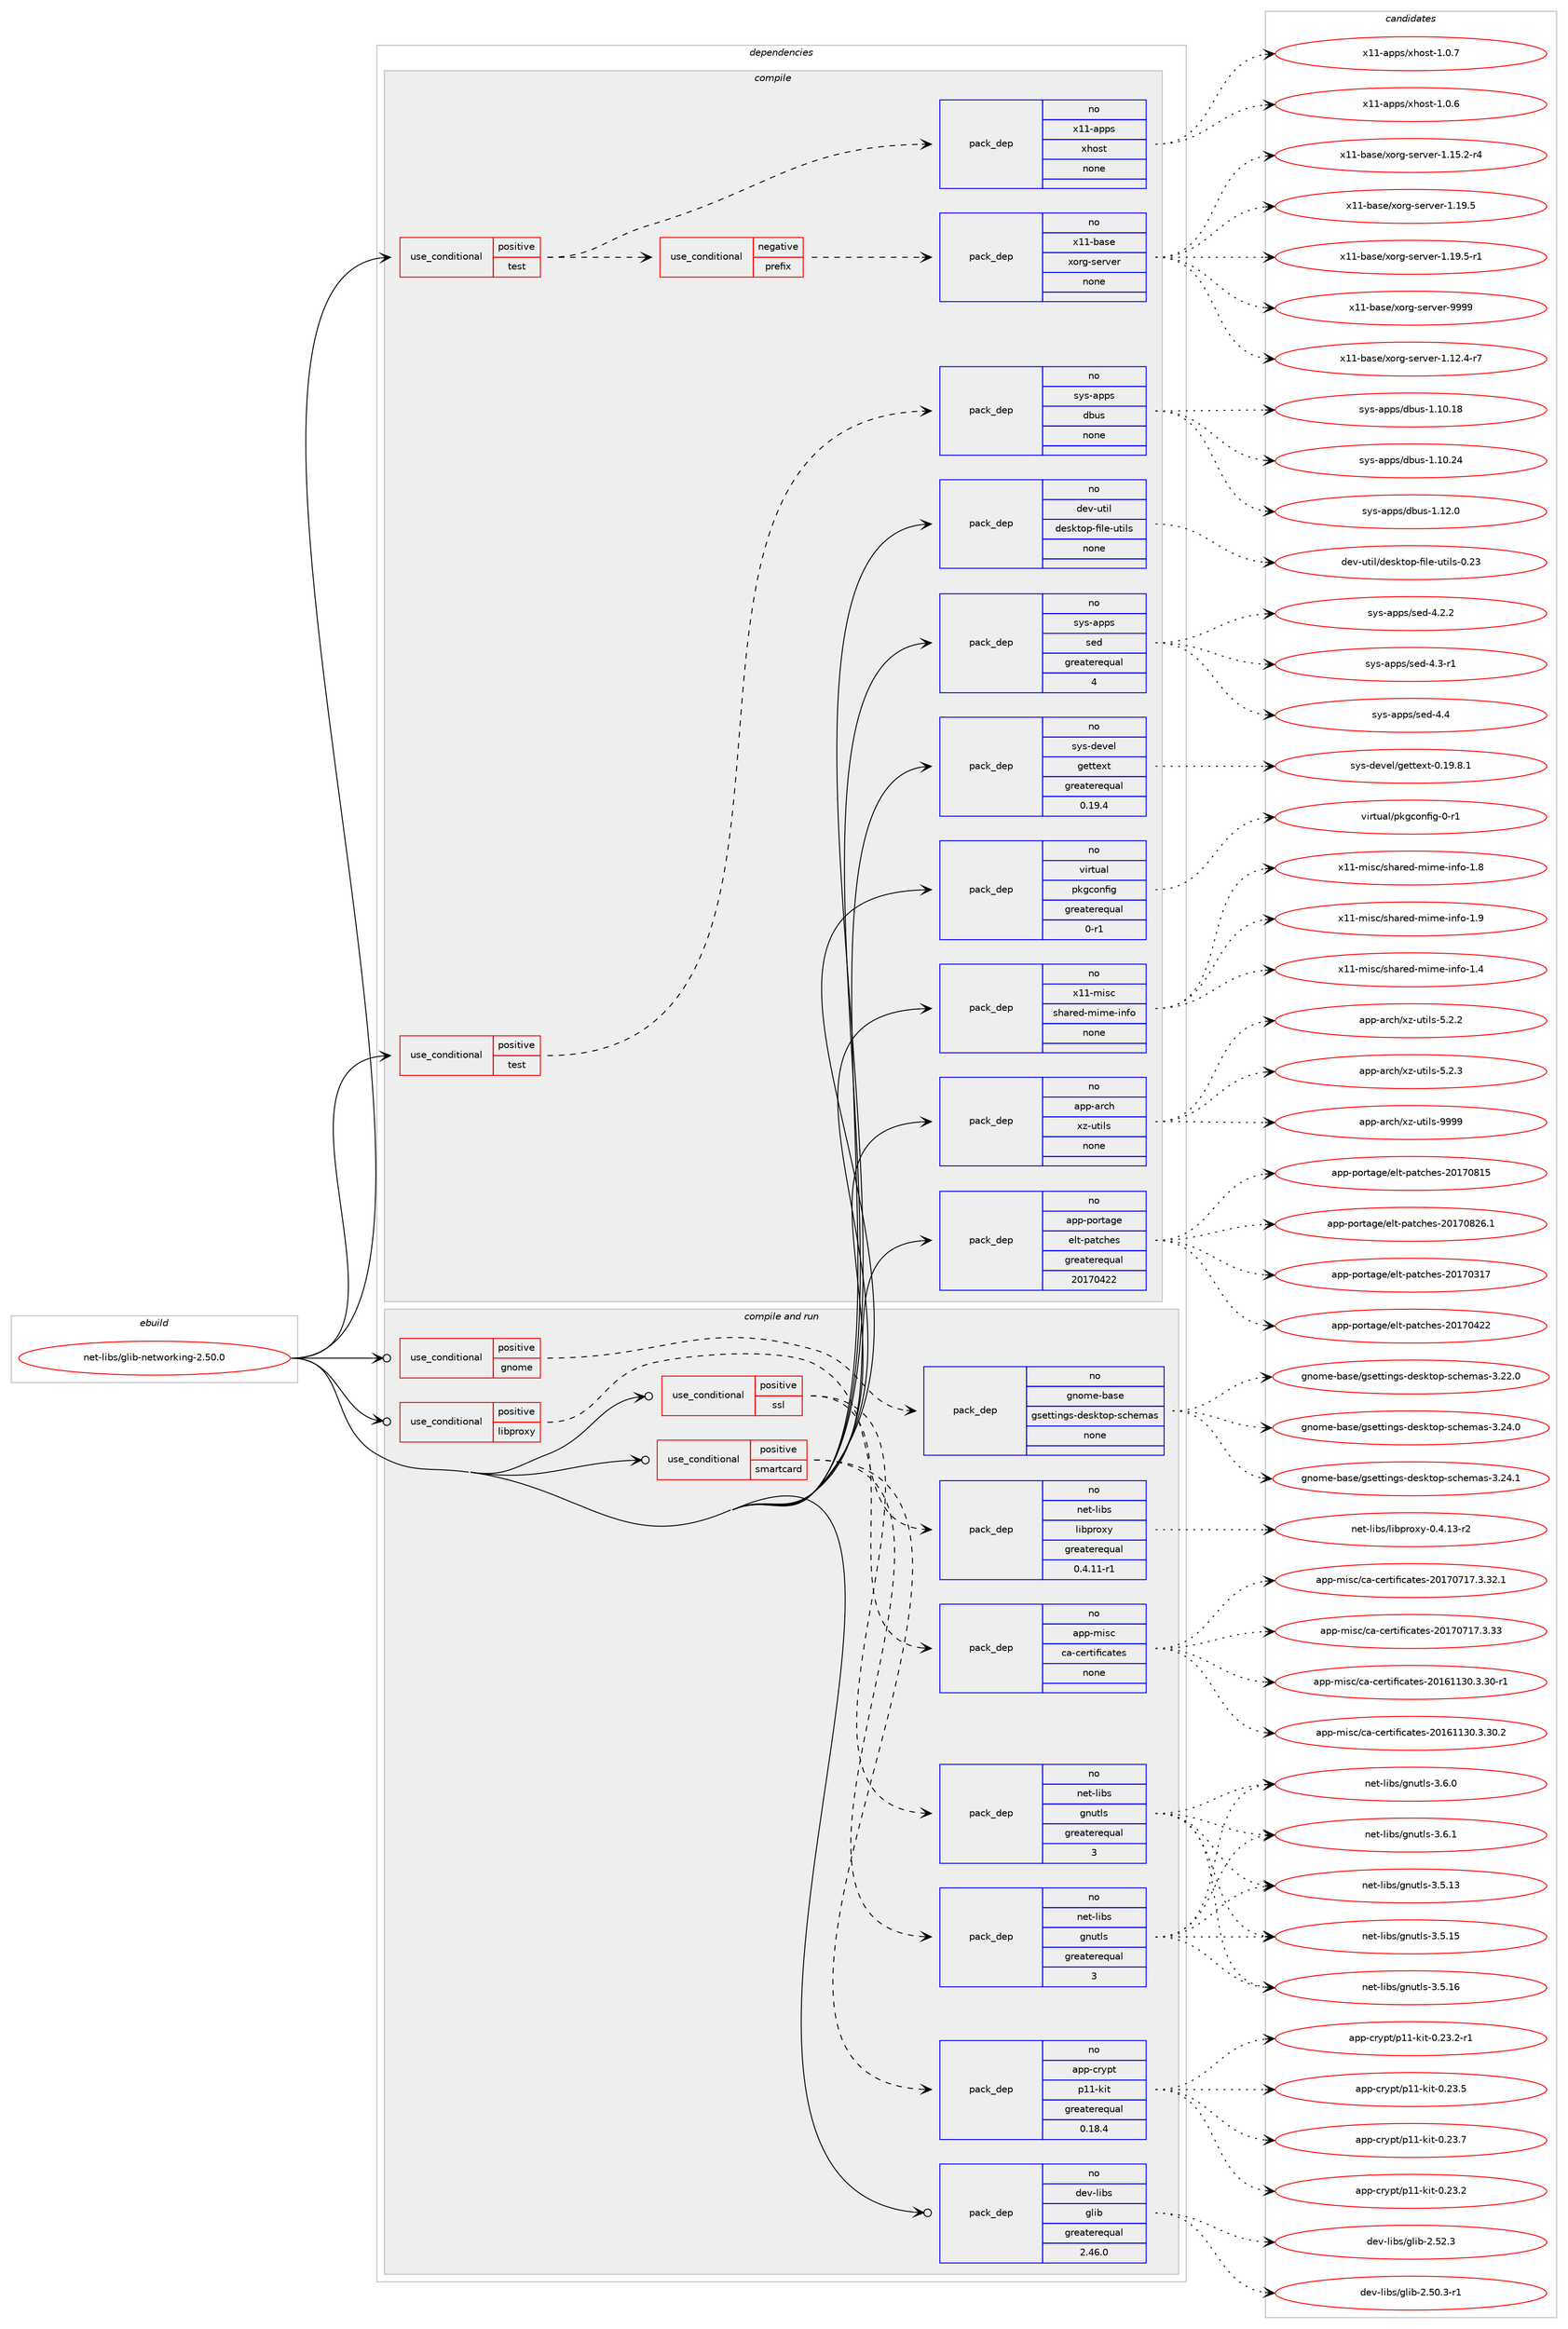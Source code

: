 digraph prolog {

# *************
# Graph options
# *************

newrank=true;
concentrate=true;
compound=true;
graph [rankdir=LR,fontname=Helvetica,fontsize=10,ranksep=1.5];#, ranksep=2.5, nodesep=0.2];
edge  [arrowhead=vee];
node  [fontname=Helvetica,fontsize=10];

# **********
# The ebuild
# **********

subgraph cluster_leftcol {
color=gray;
rank=same;
label=<<i>ebuild</i>>;
id [label="net-libs/glib-networking-2.50.0", color=red, width=4, href="../net-libs/glib-networking-2.50.0.svg"];
}

# ****************
# The dependencies
# ****************

subgraph cluster_midcol {
color=gray;
label=<<i>dependencies</i>>;
subgraph cluster_compile {
fillcolor="#eeeeee";
style=filled;
label=<<i>compile</i>>;
subgraph cond102960 {
dependency415935 [label=<<TABLE BORDER="0" CELLBORDER="1" CELLSPACING="0" CELLPADDING="4"><TR><TD ROWSPAN="3" CELLPADDING="10">use_conditional</TD></TR><TR><TD>positive</TD></TR><TR><TD>test</TD></TR></TABLE>>, shape=none, color=red];
subgraph cond102961 {
dependency415936 [label=<<TABLE BORDER="0" CELLBORDER="1" CELLSPACING="0" CELLPADDING="4"><TR><TD ROWSPAN="3" CELLPADDING="10">use_conditional</TD></TR><TR><TD>negative</TD></TR><TR><TD>prefix</TD></TR></TABLE>>, shape=none, color=red];
subgraph pack306065 {
dependency415937 [label=<<TABLE BORDER="0" CELLBORDER="1" CELLSPACING="0" CELLPADDING="4" WIDTH="220"><TR><TD ROWSPAN="6" CELLPADDING="30">pack_dep</TD></TR><TR><TD WIDTH="110">no</TD></TR><TR><TD>x11-base</TD></TR><TR><TD>xorg-server</TD></TR><TR><TD>none</TD></TR><TR><TD></TD></TR></TABLE>>, shape=none, color=blue];
}
dependency415936:e -> dependency415937:w [weight=20,style="dashed",arrowhead="vee"];
}
dependency415935:e -> dependency415936:w [weight=20,style="dashed",arrowhead="vee"];
subgraph pack306066 {
dependency415938 [label=<<TABLE BORDER="0" CELLBORDER="1" CELLSPACING="0" CELLPADDING="4" WIDTH="220"><TR><TD ROWSPAN="6" CELLPADDING="30">pack_dep</TD></TR><TR><TD WIDTH="110">no</TD></TR><TR><TD>x11-apps</TD></TR><TR><TD>xhost</TD></TR><TR><TD>none</TD></TR><TR><TD></TD></TR></TABLE>>, shape=none, color=blue];
}
dependency415935:e -> dependency415938:w [weight=20,style="dashed",arrowhead="vee"];
}
id:e -> dependency415935:w [weight=20,style="solid",arrowhead="vee"];
subgraph cond102962 {
dependency415939 [label=<<TABLE BORDER="0" CELLBORDER="1" CELLSPACING="0" CELLPADDING="4"><TR><TD ROWSPAN="3" CELLPADDING="10">use_conditional</TD></TR><TR><TD>positive</TD></TR><TR><TD>test</TD></TR></TABLE>>, shape=none, color=red];
subgraph pack306067 {
dependency415940 [label=<<TABLE BORDER="0" CELLBORDER="1" CELLSPACING="0" CELLPADDING="4" WIDTH="220"><TR><TD ROWSPAN="6" CELLPADDING="30">pack_dep</TD></TR><TR><TD WIDTH="110">no</TD></TR><TR><TD>sys-apps</TD></TR><TR><TD>dbus</TD></TR><TR><TD>none</TD></TR><TR><TD></TD></TR></TABLE>>, shape=none, color=blue];
}
dependency415939:e -> dependency415940:w [weight=20,style="dashed",arrowhead="vee"];
}
id:e -> dependency415939:w [weight=20,style="solid",arrowhead="vee"];
subgraph pack306068 {
dependency415941 [label=<<TABLE BORDER="0" CELLBORDER="1" CELLSPACING="0" CELLPADDING="4" WIDTH="220"><TR><TD ROWSPAN="6" CELLPADDING="30">pack_dep</TD></TR><TR><TD WIDTH="110">no</TD></TR><TR><TD>app-arch</TD></TR><TR><TD>xz-utils</TD></TR><TR><TD>none</TD></TR><TR><TD></TD></TR></TABLE>>, shape=none, color=blue];
}
id:e -> dependency415941:w [weight=20,style="solid",arrowhead="vee"];
subgraph pack306069 {
dependency415942 [label=<<TABLE BORDER="0" CELLBORDER="1" CELLSPACING="0" CELLPADDING="4" WIDTH="220"><TR><TD ROWSPAN="6" CELLPADDING="30">pack_dep</TD></TR><TR><TD WIDTH="110">no</TD></TR><TR><TD>app-portage</TD></TR><TR><TD>elt-patches</TD></TR><TR><TD>greaterequal</TD></TR><TR><TD>20170422</TD></TR></TABLE>>, shape=none, color=blue];
}
id:e -> dependency415942:w [weight=20,style="solid",arrowhead="vee"];
subgraph pack306070 {
dependency415943 [label=<<TABLE BORDER="0" CELLBORDER="1" CELLSPACING="0" CELLPADDING="4" WIDTH="220"><TR><TD ROWSPAN="6" CELLPADDING="30">pack_dep</TD></TR><TR><TD WIDTH="110">no</TD></TR><TR><TD>dev-util</TD></TR><TR><TD>desktop-file-utils</TD></TR><TR><TD>none</TD></TR><TR><TD></TD></TR></TABLE>>, shape=none, color=blue];
}
id:e -> dependency415943:w [weight=20,style="solid",arrowhead="vee"];
subgraph pack306071 {
dependency415944 [label=<<TABLE BORDER="0" CELLBORDER="1" CELLSPACING="0" CELLPADDING="4" WIDTH="220"><TR><TD ROWSPAN="6" CELLPADDING="30">pack_dep</TD></TR><TR><TD WIDTH="110">no</TD></TR><TR><TD>sys-apps</TD></TR><TR><TD>sed</TD></TR><TR><TD>greaterequal</TD></TR><TR><TD>4</TD></TR></TABLE>>, shape=none, color=blue];
}
id:e -> dependency415944:w [weight=20,style="solid",arrowhead="vee"];
subgraph pack306072 {
dependency415945 [label=<<TABLE BORDER="0" CELLBORDER="1" CELLSPACING="0" CELLPADDING="4" WIDTH="220"><TR><TD ROWSPAN="6" CELLPADDING="30">pack_dep</TD></TR><TR><TD WIDTH="110">no</TD></TR><TR><TD>sys-devel</TD></TR><TR><TD>gettext</TD></TR><TR><TD>greaterequal</TD></TR><TR><TD>0.19.4</TD></TR></TABLE>>, shape=none, color=blue];
}
id:e -> dependency415945:w [weight=20,style="solid",arrowhead="vee"];
subgraph pack306073 {
dependency415946 [label=<<TABLE BORDER="0" CELLBORDER="1" CELLSPACING="0" CELLPADDING="4" WIDTH="220"><TR><TD ROWSPAN="6" CELLPADDING="30">pack_dep</TD></TR><TR><TD WIDTH="110">no</TD></TR><TR><TD>virtual</TD></TR><TR><TD>pkgconfig</TD></TR><TR><TD>greaterequal</TD></TR><TR><TD>0-r1</TD></TR></TABLE>>, shape=none, color=blue];
}
id:e -> dependency415946:w [weight=20,style="solid",arrowhead="vee"];
subgraph pack306074 {
dependency415947 [label=<<TABLE BORDER="0" CELLBORDER="1" CELLSPACING="0" CELLPADDING="4" WIDTH="220"><TR><TD ROWSPAN="6" CELLPADDING="30">pack_dep</TD></TR><TR><TD WIDTH="110">no</TD></TR><TR><TD>x11-misc</TD></TR><TR><TD>shared-mime-info</TD></TR><TR><TD>none</TD></TR><TR><TD></TD></TR></TABLE>>, shape=none, color=blue];
}
id:e -> dependency415947:w [weight=20,style="solid",arrowhead="vee"];
}
subgraph cluster_compileandrun {
fillcolor="#eeeeee";
style=filled;
label=<<i>compile and run</i>>;
subgraph cond102963 {
dependency415948 [label=<<TABLE BORDER="0" CELLBORDER="1" CELLSPACING="0" CELLPADDING="4"><TR><TD ROWSPAN="3" CELLPADDING="10">use_conditional</TD></TR><TR><TD>positive</TD></TR><TR><TD>gnome</TD></TR></TABLE>>, shape=none, color=red];
subgraph pack306075 {
dependency415949 [label=<<TABLE BORDER="0" CELLBORDER="1" CELLSPACING="0" CELLPADDING="4" WIDTH="220"><TR><TD ROWSPAN="6" CELLPADDING="30">pack_dep</TD></TR><TR><TD WIDTH="110">no</TD></TR><TR><TD>gnome-base</TD></TR><TR><TD>gsettings-desktop-schemas</TD></TR><TR><TD>none</TD></TR><TR><TD></TD></TR></TABLE>>, shape=none, color=blue];
}
dependency415948:e -> dependency415949:w [weight=20,style="dashed",arrowhead="vee"];
}
id:e -> dependency415948:w [weight=20,style="solid",arrowhead="odotvee"];
subgraph cond102964 {
dependency415950 [label=<<TABLE BORDER="0" CELLBORDER="1" CELLSPACING="0" CELLPADDING="4"><TR><TD ROWSPAN="3" CELLPADDING="10">use_conditional</TD></TR><TR><TD>positive</TD></TR><TR><TD>libproxy</TD></TR></TABLE>>, shape=none, color=red];
subgraph pack306076 {
dependency415951 [label=<<TABLE BORDER="0" CELLBORDER="1" CELLSPACING="0" CELLPADDING="4" WIDTH="220"><TR><TD ROWSPAN="6" CELLPADDING="30">pack_dep</TD></TR><TR><TD WIDTH="110">no</TD></TR><TR><TD>net-libs</TD></TR><TR><TD>libproxy</TD></TR><TR><TD>greaterequal</TD></TR><TR><TD>0.4.11-r1</TD></TR></TABLE>>, shape=none, color=blue];
}
dependency415950:e -> dependency415951:w [weight=20,style="dashed",arrowhead="vee"];
}
id:e -> dependency415950:w [weight=20,style="solid",arrowhead="odotvee"];
subgraph cond102965 {
dependency415952 [label=<<TABLE BORDER="0" CELLBORDER="1" CELLSPACING="0" CELLPADDING="4"><TR><TD ROWSPAN="3" CELLPADDING="10">use_conditional</TD></TR><TR><TD>positive</TD></TR><TR><TD>smartcard</TD></TR></TABLE>>, shape=none, color=red];
subgraph pack306077 {
dependency415953 [label=<<TABLE BORDER="0" CELLBORDER="1" CELLSPACING="0" CELLPADDING="4" WIDTH="220"><TR><TD ROWSPAN="6" CELLPADDING="30">pack_dep</TD></TR><TR><TD WIDTH="110">no</TD></TR><TR><TD>app-crypt</TD></TR><TR><TD>p11-kit</TD></TR><TR><TD>greaterequal</TD></TR><TR><TD>0.18.4</TD></TR></TABLE>>, shape=none, color=blue];
}
dependency415952:e -> dependency415953:w [weight=20,style="dashed",arrowhead="vee"];
subgraph pack306078 {
dependency415954 [label=<<TABLE BORDER="0" CELLBORDER="1" CELLSPACING="0" CELLPADDING="4" WIDTH="220"><TR><TD ROWSPAN="6" CELLPADDING="30">pack_dep</TD></TR><TR><TD WIDTH="110">no</TD></TR><TR><TD>net-libs</TD></TR><TR><TD>gnutls</TD></TR><TR><TD>greaterequal</TD></TR><TR><TD>3</TD></TR></TABLE>>, shape=none, color=blue];
}
dependency415952:e -> dependency415954:w [weight=20,style="dashed",arrowhead="vee"];
}
id:e -> dependency415952:w [weight=20,style="solid",arrowhead="odotvee"];
subgraph cond102966 {
dependency415955 [label=<<TABLE BORDER="0" CELLBORDER="1" CELLSPACING="0" CELLPADDING="4"><TR><TD ROWSPAN="3" CELLPADDING="10">use_conditional</TD></TR><TR><TD>positive</TD></TR><TR><TD>ssl</TD></TR></TABLE>>, shape=none, color=red];
subgraph pack306079 {
dependency415956 [label=<<TABLE BORDER="0" CELLBORDER="1" CELLSPACING="0" CELLPADDING="4" WIDTH="220"><TR><TD ROWSPAN="6" CELLPADDING="30">pack_dep</TD></TR><TR><TD WIDTH="110">no</TD></TR><TR><TD>app-misc</TD></TR><TR><TD>ca-certificates</TD></TR><TR><TD>none</TD></TR><TR><TD></TD></TR></TABLE>>, shape=none, color=blue];
}
dependency415955:e -> dependency415956:w [weight=20,style="dashed",arrowhead="vee"];
subgraph pack306080 {
dependency415957 [label=<<TABLE BORDER="0" CELLBORDER="1" CELLSPACING="0" CELLPADDING="4" WIDTH="220"><TR><TD ROWSPAN="6" CELLPADDING="30">pack_dep</TD></TR><TR><TD WIDTH="110">no</TD></TR><TR><TD>net-libs</TD></TR><TR><TD>gnutls</TD></TR><TR><TD>greaterequal</TD></TR><TR><TD>3</TD></TR></TABLE>>, shape=none, color=blue];
}
dependency415955:e -> dependency415957:w [weight=20,style="dashed",arrowhead="vee"];
}
id:e -> dependency415955:w [weight=20,style="solid",arrowhead="odotvee"];
subgraph pack306081 {
dependency415958 [label=<<TABLE BORDER="0" CELLBORDER="1" CELLSPACING="0" CELLPADDING="4" WIDTH="220"><TR><TD ROWSPAN="6" CELLPADDING="30">pack_dep</TD></TR><TR><TD WIDTH="110">no</TD></TR><TR><TD>dev-libs</TD></TR><TR><TD>glib</TD></TR><TR><TD>greaterequal</TD></TR><TR><TD>2.46.0</TD></TR></TABLE>>, shape=none, color=blue];
}
id:e -> dependency415958:w [weight=20,style="solid",arrowhead="odotvee"];
}
subgraph cluster_run {
fillcolor="#eeeeee";
style=filled;
label=<<i>run</i>>;
}
}

# **************
# The candidates
# **************

subgraph cluster_choices {
rank=same;
color=gray;
label=<<i>candidates</i>>;

subgraph choice306065 {
color=black;
nodesep=1;
choice12049494598971151014712011111410345115101114118101114454946495046524511455 [label="x11-base/xorg-server-1.12.4-r7", color=red, width=4,href="../x11-base/xorg-server-1.12.4-r7.svg"];
choice12049494598971151014712011111410345115101114118101114454946495346504511452 [label="x11-base/xorg-server-1.15.2-r4", color=red, width=4,href="../x11-base/xorg-server-1.15.2-r4.svg"];
choice1204949459897115101471201111141034511510111411810111445494649574653 [label="x11-base/xorg-server-1.19.5", color=red, width=4,href="../x11-base/xorg-server-1.19.5.svg"];
choice12049494598971151014712011111410345115101114118101114454946495746534511449 [label="x11-base/xorg-server-1.19.5-r1", color=red, width=4,href="../x11-base/xorg-server-1.19.5-r1.svg"];
choice120494945989711510147120111114103451151011141181011144557575757 [label="x11-base/xorg-server-9999", color=red, width=4,href="../x11-base/xorg-server-9999.svg"];
dependency415937:e -> choice12049494598971151014712011111410345115101114118101114454946495046524511455:w [style=dotted,weight="100"];
dependency415937:e -> choice12049494598971151014712011111410345115101114118101114454946495346504511452:w [style=dotted,weight="100"];
dependency415937:e -> choice1204949459897115101471201111141034511510111411810111445494649574653:w [style=dotted,weight="100"];
dependency415937:e -> choice12049494598971151014712011111410345115101114118101114454946495746534511449:w [style=dotted,weight="100"];
dependency415937:e -> choice120494945989711510147120111114103451151011141181011144557575757:w [style=dotted,weight="100"];
}
subgraph choice306066 {
color=black;
nodesep=1;
choice1204949459711211211547120104111115116454946484654 [label="x11-apps/xhost-1.0.6", color=red, width=4,href="../x11-apps/xhost-1.0.6.svg"];
choice1204949459711211211547120104111115116454946484655 [label="x11-apps/xhost-1.0.7", color=red, width=4,href="../x11-apps/xhost-1.0.7.svg"];
dependency415938:e -> choice1204949459711211211547120104111115116454946484654:w [style=dotted,weight="100"];
dependency415938:e -> choice1204949459711211211547120104111115116454946484655:w [style=dotted,weight="100"];
}
subgraph choice306067 {
color=black;
nodesep=1;
choice115121115459711211211547100981171154549464948464956 [label="sys-apps/dbus-1.10.18", color=red, width=4,href="../sys-apps/dbus-1.10.18.svg"];
choice115121115459711211211547100981171154549464948465052 [label="sys-apps/dbus-1.10.24", color=red, width=4,href="../sys-apps/dbus-1.10.24.svg"];
choice1151211154597112112115471009811711545494649504648 [label="sys-apps/dbus-1.12.0", color=red, width=4,href="../sys-apps/dbus-1.12.0.svg"];
dependency415940:e -> choice115121115459711211211547100981171154549464948464956:w [style=dotted,weight="100"];
dependency415940:e -> choice115121115459711211211547100981171154549464948465052:w [style=dotted,weight="100"];
dependency415940:e -> choice1151211154597112112115471009811711545494649504648:w [style=dotted,weight="100"];
}
subgraph choice306068 {
color=black;
nodesep=1;
choice971121124597114991044712012245117116105108115455346504650 [label="app-arch/xz-utils-5.2.2", color=red, width=4,href="../app-arch/xz-utils-5.2.2.svg"];
choice971121124597114991044712012245117116105108115455346504651 [label="app-arch/xz-utils-5.2.3", color=red, width=4,href="../app-arch/xz-utils-5.2.3.svg"];
choice9711211245971149910447120122451171161051081154557575757 [label="app-arch/xz-utils-9999", color=red, width=4,href="../app-arch/xz-utils-9999.svg"];
dependency415941:e -> choice971121124597114991044712012245117116105108115455346504650:w [style=dotted,weight="100"];
dependency415941:e -> choice971121124597114991044712012245117116105108115455346504651:w [style=dotted,weight="100"];
dependency415941:e -> choice9711211245971149910447120122451171161051081154557575757:w [style=dotted,weight="100"];
}
subgraph choice306069 {
color=black;
nodesep=1;
choice97112112451121111141169710310147101108116451129711699104101115455048495548514955 [label="app-portage/elt-patches-20170317", color=red, width=4,href="../app-portage/elt-patches-20170317.svg"];
choice97112112451121111141169710310147101108116451129711699104101115455048495548525050 [label="app-portage/elt-patches-20170422", color=red, width=4,href="../app-portage/elt-patches-20170422.svg"];
choice97112112451121111141169710310147101108116451129711699104101115455048495548564953 [label="app-portage/elt-patches-20170815", color=red, width=4,href="../app-portage/elt-patches-20170815.svg"];
choice971121124511211111411697103101471011081164511297116991041011154550484955485650544649 [label="app-portage/elt-patches-20170826.1", color=red, width=4,href="../app-portage/elt-patches-20170826.1.svg"];
dependency415942:e -> choice97112112451121111141169710310147101108116451129711699104101115455048495548514955:w [style=dotted,weight="100"];
dependency415942:e -> choice97112112451121111141169710310147101108116451129711699104101115455048495548525050:w [style=dotted,weight="100"];
dependency415942:e -> choice97112112451121111141169710310147101108116451129711699104101115455048495548564953:w [style=dotted,weight="100"];
dependency415942:e -> choice971121124511211111411697103101471011081164511297116991041011154550484955485650544649:w [style=dotted,weight="100"];
}
subgraph choice306070 {
color=black;
nodesep=1;
choice100101118451171161051084710010111510711611111245102105108101451171161051081154548465051 [label="dev-util/desktop-file-utils-0.23", color=red, width=4,href="../dev-util/desktop-file-utils-0.23.svg"];
dependency415943:e -> choice100101118451171161051084710010111510711611111245102105108101451171161051081154548465051:w [style=dotted,weight="100"];
}
subgraph choice306071 {
color=black;
nodesep=1;
choice115121115459711211211547115101100455246504650 [label="sys-apps/sed-4.2.2", color=red, width=4,href="../sys-apps/sed-4.2.2.svg"];
choice115121115459711211211547115101100455246514511449 [label="sys-apps/sed-4.3-r1", color=red, width=4,href="../sys-apps/sed-4.3-r1.svg"];
choice11512111545971121121154711510110045524652 [label="sys-apps/sed-4.4", color=red, width=4,href="../sys-apps/sed-4.4.svg"];
dependency415944:e -> choice115121115459711211211547115101100455246504650:w [style=dotted,weight="100"];
dependency415944:e -> choice115121115459711211211547115101100455246514511449:w [style=dotted,weight="100"];
dependency415944:e -> choice11512111545971121121154711510110045524652:w [style=dotted,weight="100"];
}
subgraph choice306072 {
color=black;
nodesep=1;
choice1151211154510010111810110847103101116116101120116454846495746564649 [label="sys-devel/gettext-0.19.8.1", color=red, width=4,href="../sys-devel/gettext-0.19.8.1.svg"];
dependency415945:e -> choice1151211154510010111810110847103101116116101120116454846495746564649:w [style=dotted,weight="100"];
}
subgraph choice306073 {
color=black;
nodesep=1;
choice11810511411611797108471121071039911111010210510345484511449 [label="virtual/pkgconfig-0-r1", color=red, width=4,href="../virtual/pkgconfig-0-r1.svg"];
dependency415946:e -> choice11810511411611797108471121071039911111010210510345484511449:w [style=dotted,weight="100"];
}
subgraph choice306074 {
color=black;
nodesep=1;
choice120494945109105115994711510497114101100451091051091014510511010211145494652 [label="x11-misc/shared-mime-info-1.4", color=red, width=4,href="../x11-misc/shared-mime-info-1.4.svg"];
choice120494945109105115994711510497114101100451091051091014510511010211145494656 [label="x11-misc/shared-mime-info-1.8", color=red, width=4,href="../x11-misc/shared-mime-info-1.8.svg"];
choice120494945109105115994711510497114101100451091051091014510511010211145494657 [label="x11-misc/shared-mime-info-1.9", color=red, width=4,href="../x11-misc/shared-mime-info-1.9.svg"];
dependency415947:e -> choice120494945109105115994711510497114101100451091051091014510511010211145494652:w [style=dotted,weight="100"];
dependency415947:e -> choice120494945109105115994711510497114101100451091051091014510511010211145494656:w [style=dotted,weight="100"];
dependency415947:e -> choice120494945109105115994711510497114101100451091051091014510511010211145494657:w [style=dotted,weight="100"];
}
subgraph choice306075 {
color=black;
nodesep=1;
choice103110111109101459897115101471031151011161161051101031154510010111510711611111245115991041011099711545514650504648 [label="gnome-base/gsettings-desktop-schemas-3.22.0", color=red, width=4,href="../gnome-base/gsettings-desktop-schemas-3.22.0.svg"];
choice103110111109101459897115101471031151011161161051101031154510010111510711611111245115991041011099711545514650524648 [label="gnome-base/gsettings-desktop-schemas-3.24.0", color=red, width=4,href="../gnome-base/gsettings-desktop-schemas-3.24.0.svg"];
choice103110111109101459897115101471031151011161161051101031154510010111510711611111245115991041011099711545514650524649 [label="gnome-base/gsettings-desktop-schemas-3.24.1", color=red, width=4,href="../gnome-base/gsettings-desktop-schemas-3.24.1.svg"];
dependency415949:e -> choice103110111109101459897115101471031151011161161051101031154510010111510711611111245115991041011099711545514650504648:w [style=dotted,weight="100"];
dependency415949:e -> choice103110111109101459897115101471031151011161161051101031154510010111510711611111245115991041011099711545514650524648:w [style=dotted,weight="100"];
dependency415949:e -> choice103110111109101459897115101471031151011161161051101031154510010111510711611111245115991041011099711545514650524649:w [style=dotted,weight="100"];
}
subgraph choice306076 {
color=black;
nodesep=1;
choice11010111645108105981154710810598112114111120121454846524649514511450 [label="net-libs/libproxy-0.4.13-r2", color=red, width=4,href="../net-libs/libproxy-0.4.13-r2.svg"];
dependency415951:e -> choice11010111645108105981154710810598112114111120121454846524649514511450:w [style=dotted,weight="100"];
}
subgraph choice306077 {
color=black;
nodesep=1;
choice9711211245991141211121164711249494510710511645484650514650 [label="app-crypt/p11-kit-0.23.2", color=red, width=4,href="../app-crypt/p11-kit-0.23.2.svg"];
choice97112112459911412111211647112494945107105116454846505146504511449 [label="app-crypt/p11-kit-0.23.2-r1", color=red, width=4,href="../app-crypt/p11-kit-0.23.2-r1.svg"];
choice9711211245991141211121164711249494510710511645484650514653 [label="app-crypt/p11-kit-0.23.5", color=red, width=4,href="../app-crypt/p11-kit-0.23.5.svg"];
choice9711211245991141211121164711249494510710511645484650514655 [label="app-crypt/p11-kit-0.23.7", color=red, width=4,href="../app-crypt/p11-kit-0.23.7.svg"];
dependency415953:e -> choice9711211245991141211121164711249494510710511645484650514650:w [style=dotted,weight="100"];
dependency415953:e -> choice97112112459911412111211647112494945107105116454846505146504511449:w [style=dotted,weight="100"];
dependency415953:e -> choice9711211245991141211121164711249494510710511645484650514653:w [style=dotted,weight="100"];
dependency415953:e -> choice9711211245991141211121164711249494510710511645484650514655:w [style=dotted,weight="100"];
}
subgraph choice306078 {
color=black;
nodesep=1;
choice11010111645108105981154710311011711610811545514653464951 [label="net-libs/gnutls-3.5.13", color=red, width=4,href="../net-libs/gnutls-3.5.13.svg"];
choice11010111645108105981154710311011711610811545514653464953 [label="net-libs/gnutls-3.5.15", color=red, width=4,href="../net-libs/gnutls-3.5.15.svg"];
choice11010111645108105981154710311011711610811545514653464954 [label="net-libs/gnutls-3.5.16", color=red, width=4,href="../net-libs/gnutls-3.5.16.svg"];
choice110101116451081059811547103110117116108115455146544648 [label="net-libs/gnutls-3.6.0", color=red, width=4,href="../net-libs/gnutls-3.6.0.svg"];
choice110101116451081059811547103110117116108115455146544649 [label="net-libs/gnutls-3.6.1", color=red, width=4,href="../net-libs/gnutls-3.6.1.svg"];
dependency415954:e -> choice11010111645108105981154710311011711610811545514653464951:w [style=dotted,weight="100"];
dependency415954:e -> choice11010111645108105981154710311011711610811545514653464953:w [style=dotted,weight="100"];
dependency415954:e -> choice11010111645108105981154710311011711610811545514653464954:w [style=dotted,weight="100"];
dependency415954:e -> choice110101116451081059811547103110117116108115455146544648:w [style=dotted,weight="100"];
dependency415954:e -> choice110101116451081059811547103110117116108115455146544649:w [style=dotted,weight="100"];
}
subgraph choice306079 {
color=black;
nodesep=1;
choice9711211245109105115994799974599101114116105102105999711610111545504849544949514846514651484511449 [label="app-misc/ca-certificates-20161130.3.30-r1", color=red, width=4,href="../app-misc/ca-certificates-20161130.3.30-r1.svg"];
choice9711211245109105115994799974599101114116105102105999711610111545504849544949514846514651484650 [label="app-misc/ca-certificates-20161130.3.30.2", color=red, width=4,href="../app-misc/ca-certificates-20161130.3.30.2.svg"];
choice9711211245109105115994799974599101114116105102105999711610111545504849554855495546514651504649 [label="app-misc/ca-certificates-20170717.3.32.1", color=red, width=4,href="../app-misc/ca-certificates-20170717.3.32.1.svg"];
choice971121124510910511599479997459910111411610510210599971161011154550484955485549554651465151 [label="app-misc/ca-certificates-20170717.3.33", color=red, width=4,href="../app-misc/ca-certificates-20170717.3.33.svg"];
dependency415956:e -> choice9711211245109105115994799974599101114116105102105999711610111545504849544949514846514651484511449:w [style=dotted,weight="100"];
dependency415956:e -> choice9711211245109105115994799974599101114116105102105999711610111545504849544949514846514651484650:w [style=dotted,weight="100"];
dependency415956:e -> choice9711211245109105115994799974599101114116105102105999711610111545504849554855495546514651504649:w [style=dotted,weight="100"];
dependency415956:e -> choice971121124510910511599479997459910111411610510210599971161011154550484955485549554651465151:w [style=dotted,weight="100"];
}
subgraph choice306080 {
color=black;
nodesep=1;
choice11010111645108105981154710311011711610811545514653464951 [label="net-libs/gnutls-3.5.13", color=red, width=4,href="../net-libs/gnutls-3.5.13.svg"];
choice11010111645108105981154710311011711610811545514653464953 [label="net-libs/gnutls-3.5.15", color=red, width=4,href="../net-libs/gnutls-3.5.15.svg"];
choice11010111645108105981154710311011711610811545514653464954 [label="net-libs/gnutls-3.5.16", color=red, width=4,href="../net-libs/gnutls-3.5.16.svg"];
choice110101116451081059811547103110117116108115455146544648 [label="net-libs/gnutls-3.6.0", color=red, width=4,href="../net-libs/gnutls-3.6.0.svg"];
choice110101116451081059811547103110117116108115455146544649 [label="net-libs/gnutls-3.6.1", color=red, width=4,href="../net-libs/gnutls-3.6.1.svg"];
dependency415957:e -> choice11010111645108105981154710311011711610811545514653464951:w [style=dotted,weight="100"];
dependency415957:e -> choice11010111645108105981154710311011711610811545514653464953:w [style=dotted,weight="100"];
dependency415957:e -> choice11010111645108105981154710311011711610811545514653464954:w [style=dotted,weight="100"];
dependency415957:e -> choice110101116451081059811547103110117116108115455146544648:w [style=dotted,weight="100"];
dependency415957:e -> choice110101116451081059811547103110117116108115455146544649:w [style=dotted,weight="100"];
}
subgraph choice306081 {
color=black;
nodesep=1;
choice10010111845108105981154710310810598455046534846514511449 [label="dev-libs/glib-2.50.3-r1", color=red, width=4,href="../dev-libs/glib-2.50.3-r1.svg"];
choice1001011184510810598115471031081059845504653504651 [label="dev-libs/glib-2.52.3", color=red, width=4,href="../dev-libs/glib-2.52.3.svg"];
dependency415958:e -> choice10010111845108105981154710310810598455046534846514511449:w [style=dotted,weight="100"];
dependency415958:e -> choice1001011184510810598115471031081059845504653504651:w [style=dotted,weight="100"];
}
}

}
